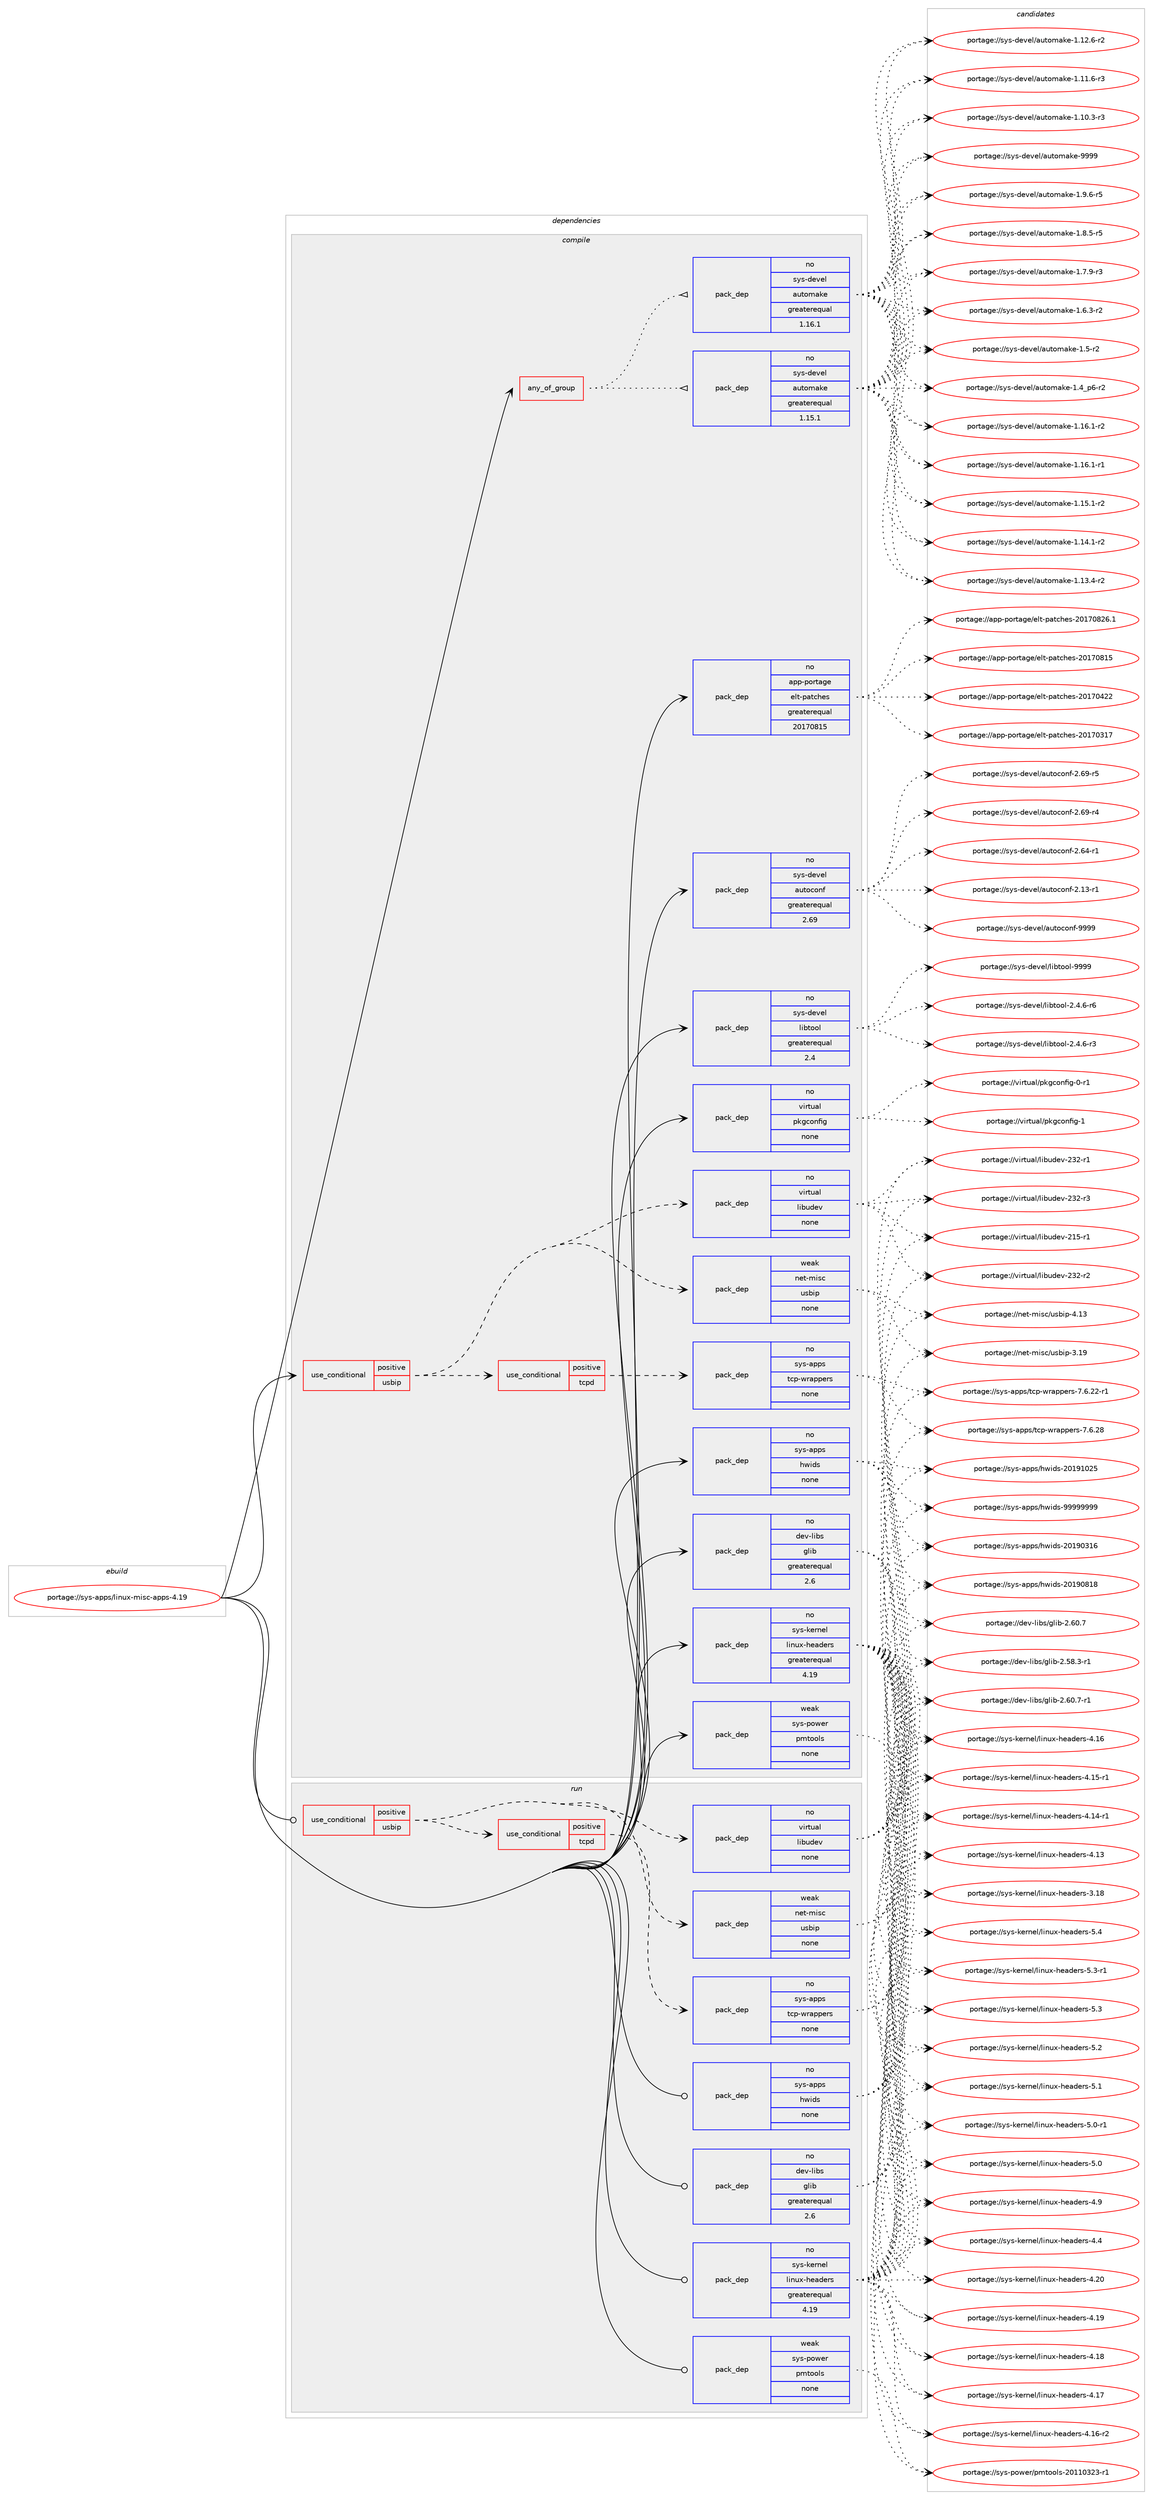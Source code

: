 digraph prolog {

# *************
# Graph options
# *************

newrank=true;
concentrate=true;
compound=true;
graph [rankdir=LR,fontname=Helvetica,fontsize=10,ranksep=1.5];#, ranksep=2.5, nodesep=0.2];
edge  [arrowhead=vee];
node  [fontname=Helvetica,fontsize=10];

# **********
# The ebuild
# **********

subgraph cluster_leftcol {
color=gray;
rank=same;
label=<<i>ebuild</i>>;
id [label="portage://sys-apps/linux-misc-apps-4.19", color=red, width=4, href="../sys-apps/linux-misc-apps-4.19.svg"];
}

# ****************
# The dependencies
# ****************

subgraph cluster_midcol {
color=gray;
label=<<i>dependencies</i>>;
subgraph cluster_compile {
fillcolor="#eeeeee";
style=filled;
label=<<i>compile</i>>;
subgraph any1430 {
dependency71485 [label=<<TABLE BORDER="0" CELLBORDER="1" CELLSPACING="0" CELLPADDING="4"><TR><TD CELLPADDING="10">any_of_group</TD></TR></TABLE>>, shape=none, color=red];subgraph pack55513 {
dependency71486 [label=<<TABLE BORDER="0" CELLBORDER="1" CELLSPACING="0" CELLPADDING="4" WIDTH="220"><TR><TD ROWSPAN="6" CELLPADDING="30">pack_dep</TD></TR><TR><TD WIDTH="110">no</TD></TR><TR><TD>sys-devel</TD></TR><TR><TD>automake</TD></TR><TR><TD>greaterequal</TD></TR><TR><TD>1.16.1</TD></TR></TABLE>>, shape=none, color=blue];
}
dependency71485:e -> dependency71486:w [weight=20,style="dotted",arrowhead="oinv"];
subgraph pack55514 {
dependency71487 [label=<<TABLE BORDER="0" CELLBORDER="1" CELLSPACING="0" CELLPADDING="4" WIDTH="220"><TR><TD ROWSPAN="6" CELLPADDING="30">pack_dep</TD></TR><TR><TD WIDTH="110">no</TD></TR><TR><TD>sys-devel</TD></TR><TR><TD>automake</TD></TR><TR><TD>greaterequal</TD></TR><TR><TD>1.15.1</TD></TR></TABLE>>, shape=none, color=blue];
}
dependency71485:e -> dependency71487:w [weight=20,style="dotted",arrowhead="oinv"];
}
id:e -> dependency71485:w [weight=20,style="solid",arrowhead="vee"];
subgraph cond14470 {
dependency71488 [label=<<TABLE BORDER="0" CELLBORDER="1" CELLSPACING="0" CELLPADDING="4"><TR><TD ROWSPAN="3" CELLPADDING="10">use_conditional</TD></TR><TR><TD>positive</TD></TR><TR><TD>usbip</TD></TR></TABLE>>, shape=none, color=red];
subgraph pack55515 {
dependency71489 [label=<<TABLE BORDER="0" CELLBORDER="1" CELLSPACING="0" CELLPADDING="4" WIDTH="220"><TR><TD ROWSPAN="6" CELLPADDING="30">pack_dep</TD></TR><TR><TD WIDTH="110">weak</TD></TR><TR><TD>net-misc</TD></TR><TR><TD>usbip</TD></TR><TR><TD>none</TD></TR><TR><TD></TD></TR></TABLE>>, shape=none, color=blue];
}
dependency71488:e -> dependency71489:w [weight=20,style="dashed",arrowhead="vee"];
subgraph cond14471 {
dependency71490 [label=<<TABLE BORDER="0" CELLBORDER="1" CELLSPACING="0" CELLPADDING="4"><TR><TD ROWSPAN="3" CELLPADDING="10">use_conditional</TD></TR><TR><TD>positive</TD></TR><TR><TD>tcpd</TD></TR></TABLE>>, shape=none, color=red];
subgraph pack55516 {
dependency71491 [label=<<TABLE BORDER="0" CELLBORDER="1" CELLSPACING="0" CELLPADDING="4" WIDTH="220"><TR><TD ROWSPAN="6" CELLPADDING="30">pack_dep</TD></TR><TR><TD WIDTH="110">no</TD></TR><TR><TD>sys-apps</TD></TR><TR><TD>tcp-wrappers</TD></TR><TR><TD>none</TD></TR><TR><TD></TD></TR></TABLE>>, shape=none, color=blue];
}
dependency71490:e -> dependency71491:w [weight=20,style="dashed",arrowhead="vee"];
}
dependency71488:e -> dependency71490:w [weight=20,style="dashed",arrowhead="vee"];
subgraph pack55517 {
dependency71492 [label=<<TABLE BORDER="0" CELLBORDER="1" CELLSPACING="0" CELLPADDING="4" WIDTH="220"><TR><TD ROWSPAN="6" CELLPADDING="30">pack_dep</TD></TR><TR><TD WIDTH="110">no</TD></TR><TR><TD>virtual</TD></TR><TR><TD>libudev</TD></TR><TR><TD>none</TD></TR><TR><TD></TD></TR></TABLE>>, shape=none, color=blue];
}
dependency71488:e -> dependency71492:w [weight=20,style="dashed",arrowhead="vee"];
}
id:e -> dependency71488:w [weight=20,style="solid",arrowhead="vee"];
subgraph pack55518 {
dependency71493 [label=<<TABLE BORDER="0" CELLBORDER="1" CELLSPACING="0" CELLPADDING="4" WIDTH="220"><TR><TD ROWSPAN="6" CELLPADDING="30">pack_dep</TD></TR><TR><TD WIDTH="110">no</TD></TR><TR><TD>app-portage</TD></TR><TR><TD>elt-patches</TD></TR><TR><TD>greaterequal</TD></TR><TR><TD>20170815</TD></TR></TABLE>>, shape=none, color=blue];
}
id:e -> dependency71493:w [weight=20,style="solid",arrowhead="vee"];
subgraph pack55519 {
dependency71494 [label=<<TABLE BORDER="0" CELLBORDER="1" CELLSPACING="0" CELLPADDING="4" WIDTH="220"><TR><TD ROWSPAN="6" CELLPADDING="30">pack_dep</TD></TR><TR><TD WIDTH="110">no</TD></TR><TR><TD>dev-libs</TD></TR><TR><TD>glib</TD></TR><TR><TD>greaterequal</TD></TR><TR><TD>2.6</TD></TR></TABLE>>, shape=none, color=blue];
}
id:e -> dependency71494:w [weight=20,style="solid",arrowhead="vee"];
subgraph pack55520 {
dependency71495 [label=<<TABLE BORDER="0" CELLBORDER="1" CELLSPACING="0" CELLPADDING="4" WIDTH="220"><TR><TD ROWSPAN="6" CELLPADDING="30">pack_dep</TD></TR><TR><TD WIDTH="110">no</TD></TR><TR><TD>sys-apps</TD></TR><TR><TD>hwids</TD></TR><TR><TD>none</TD></TR><TR><TD></TD></TR></TABLE>>, shape=none, color=blue];
}
id:e -> dependency71495:w [weight=20,style="solid",arrowhead="vee"];
subgraph pack55521 {
dependency71496 [label=<<TABLE BORDER="0" CELLBORDER="1" CELLSPACING="0" CELLPADDING="4" WIDTH="220"><TR><TD ROWSPAN="6" CELLPADDING="30">pack_dep</TD></TR><TR><TD WIDTH="110">no</TD></TR><TR><TD>sys-devel</TD></TR><TR><TD>autoconf</TD></TR><TR><TD>greaterequal</TD></TR><TR><TD>2.69</TD></TR></TABLE>>, shape=none, color=blue];
}
id:e -> dependency71496:w [weight=20,style="solid",arrowhead="vee"];
subgraph pack55522 {
dependency71497 [label=<<TABLE BORDER="0" CELLBORDER="1" CELLSPACING="0" CELLPADDING="4" WIDTH="220"><TR><TD ROWSPAN="6" CELLPADDING="30">pack_dep</TD></TR><TR><TD WIDTH="110">no</TD></TR><TR><TD>sys-devel</TD></TR><TR><TD>libtool</TD></TR><TR><TD>greaterequal</TD></TR><TR><TD>2.4</TD></TR></TABLE>>, shape=none, color=blue];
}
id:e -> dependency71497:w [weight=20,style="solid",arrowhead="vee"];
subgraph pack55523 {
dependency71498 [label=<<TABLE BORDER="0" CELLBORDER="1" CELLSPACING="0" CELLPADDING="4" WIDTH="220"><TR><TD ROWSPAN="6" CELLPADDING="30">pack_dep</TD></TR><TR><TD WIDTH="110">no</TD></TR><TR><TD>sys-kernel</TD></TR><TR><TD>linux-headers</TD></TR><TR><TD>greaterequal</TD></TR><TR><TD>4.19</TD></TR></TABLE>>, shape=none, color=blue];
}
id:e -> dependency71498:w [weight=20,style="solid",arrowhead="vee"];
subgraph pack55524 {
dependency71499 [label=<<TABLE BORDER="0" CELLBORDER="1" CELLSPACING="0" CELLPADDING="4" WIDTH="220"><TR><TD ROWSPAN="6" CELLPADDING="30">pack_dep</TD></TR><TR><TD WIDTH="110">no</TD></TR><TR><TD>virtual</TD></TR><TR><TD>pkgconfig</TD></TR><TR><TD>none</TD></TR><TR><TD></TD></TR></TABLE>>, shape=none, color=blue];
}
id:e -> dependency71499:w [weight=20,style="solid",arrowhead="vee"];
subgraph pack55525 {
dependency71500 [label=<<TABLE BORDER="0" CELLBORDER="1" CELLSPACING="0" CELLPADDING="4" WIDTH="220"><TR><TD ROWSPAN="6" CELLPADDING="30">pack_dep</TD></TR><TR><TD WIDTH="110">weak</TD></TR><TR><TD>sys-power</TD></TR><TR><TD>pmtools</TD></TR><TR><TD>none</TD></TR><TR><TD></TD></TR></TABLE>>, shape=none, color=blue];
}
id:e -> dependency71500:w [weight=20,style="solid",arrowhead="vee"];
}
subgraph cluster_compileandrun {
fillcolor="#eeeeee";
style=filled;
label=<<i>compile and run</i>>;
}
subgraph cluster_run {
fillcolor="#eeeeee";
style=filled;
label=<<i>run</i>>;
subgraph cond14472 {
dependency71501 [label=<<TABLE BORDER="0" CELLBORDER="1" CELLSPACING="0" CELLPADDING="4"><TR><TD ROWSPAN="3" CELLPADDING="10">use_conditional</TD></TR><TR><TD>positive</TD></TR><TR><TD>usbip</TD></TR></TABLE>>, shape=none, color=red];
subgraph pack55526 {
dependency71502 [label=<<TABLE BORDER="0" CELLBORDER="1" CELLSPACING="0" CELLPADDING="4" WIDTH="220"><TR><TD ROWSPAN="6" CELLPADDING="30">pack_dep</TD></TR><TR><TD WIDTH="110">weak</TD></TR><TR><TD>net-misc</TD></TR><TR><TD>usbip</TD></TR><TR><TD>none</TD></TR><TR><TD></TD></TR></TABLE>>, shape=none, color=blue];
}
dependency71501:e -> dependency71502:w [weight=20,style="dashed",arrowhead="vee"];
subgraph cond14473 {
dependency71503 [label=<<TABLE BORDER="0" CELLBORDER="1" CELLSPACING="0" CELLPADDING="4"><TR><TD ROWSPAN="3" CELLPADDING="10">use_conditional</TD></TR><TR><TD>positive</TD></TR><TR><TD>tcpd</TD></TR></TABLE>>, shape=none, color=red];
subgraph pack55527 {
dependency71504 [label=<<TABLE BORDER="0" CELLBORDER="1" CELLSPACING="0" CELLPADDING="4" WIDTH="220"><TR><TD ROWSPAN="6" CELLPADDING="30">pack_dep</TD></TR><TR><TD WIDTH="110">no</TD></TR><TR><TD>sys-apps</TD></TR><TR><TD>tcp-wrappers</TD></TR><TR><TD>none</TD></TR><TR><TD></TD></TR></TABLE>>, shape=none, color=blue];
}
dependency71503:e -> dependency71504:w [weight=20,style="dashed",arrowhead="vee"];
}
dependency71501:e -> dependency71503:w [weight=20,style="dashed",arrowhead="vee"];
subgraph pack55528 {
dependency71505 [label=<<TABLE BORDER="0" CELLBORDER="1" CELLSPACING="0" CELLPADDING="4" WIDTH="220"><TR><TD ROWSPAN="6" CELLPADDING="30">pack_dep</TD></TR><TR><TD WIDTH="110">no</TD></TR><TR><TD>virtual</TD></TR><TR><TD>libudev</TD></TR><TR><TD>none</TD></TR><TR><TD></TD></TR></TABLE>>, shape=none, color=blue];
}
dependency71501:e -> dependency71505:w [weight=20,style="dashed",arrowhead="vee"];
}
id:e -> dependency71501:w [weight=20,style="solid",arrowhead="odot"];
subgraph pack55529 {
dependency71506 [label=<<TABLE BORDER="0" CELLBORDER="1" CELLSPACING="0" CELLPADDING="4" WIDTH="220"><TR><TD ROWSPAN="6" CELLPADDING="30">pack_dep</TD></TR><TR><TD WIDTH="110">no</TD></TR><TR><TD>dev-libs</TD></TR><TR><TD>glib</TD></TR><TR><TD>greaterequal</TD></TR><TR><TD>2.6</TD></TR></TABLE>>, shape=none, color=blue];
}
id:e -> dependency71506:w [weight=20,style="solid",arrowhead="odot"];
subgraph pack55530 {
dependency71507 [label=<<TABLE BORDER="0" CELLBORDER="1" CELLSPACING="0" CELLPADDING="4" WIDTH="220"><TR><TD ROWSPAN="6" CELLPADDING="30">pack_dep</TD></TR><TR><TD WIDTH="110">no</TD></TR><TR><TD>sys-apps</TD></TR><TR><TD>hwids</TD></TR><TR><TD>none</TD></TR><TR><TD></TD></TR></TABLE>>, shape=none, color=blue];
}
id:e -> dependency71507:w [weight=20,style="solid",arrowhead="odot"];
subgraph pack55531 {
dependency71508 [label=<<TABLE BORDER="0" CELLBORDER="1" CELLSPACING="0" CELLPADDING="4" WIDTH="220"><TR><TD ROWSPAN="6" CELLPADDING="30">pack_dep</TD></TR><TR><TD WIDTH="110">no</TD></TR><TR><TD>sys-kernel</TD></TR><TR><TD>linux-headers</TD></TR><TR><TD>greaterequal</TD></TR><TR><TD>4.19</TD></TR></TABLE>>, shape=none, color=blue];
}
id:e -> dependency71508:w [weight=20,style="solid",arrowhead="odot"];
subgraph pack55532 {
dependency71509 [label=<<TABLE BORDER="0" CELLBORDER="1" CELLSPACING="0" CELLPADDING="4" WIDTH="220"><TR><TD ROWSPAN="6" CELLPADDING="30">pack_dep</TD></TR><TR><TD WIDTH="110">weak</TD></TR><TR><TD>sys-power</TD></TR><TR><TD>pmtools</TD></TR><TR><TD>none</TD></TR><TR><TD></TD></TR></TABLE>>, shape=none, color=blue];
}
id:e -> dependency71509:w [weight=20,style="solid",arrowhead="odot"];
}
}

# **************
# The candidates
# **************

subgraph cluster_choices {
rank=same;
color=gray;
label=<<i>candidates</i>>;

subgraph choice55513 {
color=black;
nodesep=1;
choice115121115451001011181011084797117116111109971071014557575757 [label="portage://sys-devel/automake-9999", color=red, width=4,href="../sys-devel/automake-9999.svg"];
choice115121115451001011181011084797117116111109971071014549465746544511453 [label="portage://sys-devel/automake-1.9.6-r5", color=red, width=4,href="../sys-devel/automake-1.9.6-r5.svg"];
choice115121115451001011181011084797117116111109971071014549465646534511453 [label="portage://sys-devel/automake-1.8.5-r5", color=red, width=4,href="../sys-devel/automake-1.8.5-r5.svg"];
choice115121115451001011181011084797117116111109971071014549465546574511451 [label="portage://sys-devel/automake-1.7.9-r3", color=red, width=4,href="../sys-devel/automake-1.7.9-r3.svg"];
choice115121115451001011181011084797117116111109971071014549465446514511450 [label="portage://sys-devel/automake-1.6.3-r2", color=red, width=4,href="../sys-devel/automake-1.6.3-r2.svg"];
choice11512111545100101118101108479711711611110997107101454946534511450 [label="portage://sys-devel/automake-1.5-r2", color=red, width=4,href="../sys-devel/automake-1.5-r2.svg"];
choice115121115451001011181011084797117116111109971071014549465295112544511450 [label="portage://sys-devel/automake-1.4_p6-r2", color=red, width=4,href="../sys-devel/automake-1.4_p6-r2.svg"];
choice11512111545100101118101108479711711611110997107101454946495446494511450 [label="portage://sys-devel/automake-1.16.1-r2", color=red, width=4,href="../sys-devel/automake-1.16.1-r2.svg"];
choice11512111545100101118101108479711711611110997107101454946495446494511449 [label="portage://sys-devel/automake-1.16.1-r1", color=red, width=4,href="../sys-devel/automake-1.16.1-r1.svg"];
choice11512111545100101118101108479711711611110997107101454946495346494511450 [label="portage://sys-devel/automake-1.15.1-r2", color=red, width=4,href="../sys-devel/automake-1.15.1-r2.svg"];
choice11512111545100101118101108479711711611110997107101454946495246494511450 [label="portage://sys-devel/automake-1.14.1-r2", color=red, width=4,href="../sys-devel/automake-1.14.1-r2.svg"];
choice11512111545100101118101108479711711611110997107101454946495146524511450 [label="portage://sys-devel/automake-1.13.4-r2", color=red, width=4,href="../sys-devel/automake-1.13.4-r2.svg"];
choice11512111545100101118101108479711711611110997107101454946495046544511450 [label="portage://sys-devel/automake-1.12.6-r2", color=red, width=4,href="../sys-devel/automake-1.12.6-r2.svg"];
choice11512111545100101118101108479711711611110997107101454946494946544511451 [label="portage://sys-devel/automake-1.11.6-r3", color=red, width=4,href="../sys-devel/automake-1.11.6-r3.svg"];
choice11512111545100101118101108479711711611110997107101454946494846514511451 [label="portage://sys-devel/automake-1.10.3-r3", color=red, width=4,href="../sys-devel/automake-1.10.3-r3.svg"];
dependency71486:e -> choice115121115451001011181011084797117116111109971071014557575757:w [style=dotted,weight="100"];
dependency71486:e -> choice115121115451001011181011084797117116111109971071014549465746544511453:w [style=dotted,weight="100"];
dependency71486:e -> choice115121115451001011181011084797117116111109971071014549465646534511453:w [style=dotted,weight="100"];
dependency71486:e -> choice115121115451001011181011084797117116111109971071014549465546574511451:w [style=dotted,weight="100"];
dependency71486:e -> choice115121115451001011181011084797117116111109971071014549465446514511450:w [style=dotted,weight="100"];
dependency71486:e -> choice11512111545100101118101108479711711611110997107101454946534511450:w [style=dotted,weight="100"];
dependency71486:e -> choice115121115451001011181011084797117116111109971071014549465295112544511450:w [style=dotted,weight="100"];
dependency71486:e -> choice11512111545100101118101108479711711611110997107101454946495446494511450:w [style=dotted,weight="100"];
dependency71486:e -> choice11512111545100101118101108479711711611110997107101454946495446494511449:w [style=dotted,weight="100"];
dependency71486:e -> choice11512111545100101118101108479711711611110997107101454946495346494511450:w [style=dotted,weight="100"];
dependency71486:e -> choice11512111545100101118101108479711711611110997107101454946495246494511450:w [style=dotted,weight="100"];
dependency71486:e -> choice11512111545100101118101108479711711611110997107101454946495146524511450:w [style=dotted,weight="100"];
dependency71486:e -> choice11512111545100101118101108479711711611110997107101454946495046544511450:w [style=dotted,weight="100"];
dependency71486:e -> choice11512111545100101118101108479711711611110997107101454946494946544511451:w [style=dotted,weight="100"];
dependency71486:e -> choice11512111545100101118101108479711711611110997107101454946494846514511451:w [style=dotted,weight="100"];
}
subgraph choice55514 {
color=black;
nodesep=1;
choice115121115451001011181011084797117116111109971071014557575757 [label="portage://sys-devel/automake-9999", color=red, width=4,href="../sys-devel/automake-9999.svg"];
choice115121115451001011181011084797117116111109971071014549465746544511453 [label="portage://sys-devel/automake-1.9.6-r5", color=red, width=4,href="../sys-devel/automake-1.9.6-r5.svg"];
choice115121115451001011181011084797117116111109971071014549465646534511453 [label="portage://sys-devel/automake-1.8.5-r5", color=red, width=4,href="../sys-devel/automake-1.8.5-r5.svg"];
choice115121115451001011181011084797117116111109971071014549465546574511451 [label="portage://sys-devel/automake-1.7.9-r3", color=red, width=4,href="../sys-devel/automake-1.7.9-r3.svg"];
choice115121115451001011181011084797117116111109971071014549465446514511450 [label="portage://sys-devel/automake-1.6.3-r2", color=red, width=4,href="../sys-devel/automake-1.6.3-r2.svg"];
choice11512111545100101118101108479711711611110997107101454946534511450 [label="portage://sys-devel/automake-1.5-r2", color=red, width=4,href="../sys-devel/automake-1.5-r2.svg"];
choice115121115451001011181011084797117116111109971071014549465295112544511450 [label="portage://sys-devel/automake-1.4_p6-r2", color=red, width=4,href="../sys-devel/automake-1.4_p6-r2.svg"];
choice11512111545100101118101108479711711611110997107101454946495446494511450 [label="portage://sys-devel/automake-1.16.1-r2", color=red, width=4,href="../sys-devel/automake-1.16.1-r2.svg"];
choice11512111545100101118101108479711711611110997107101454946495446494511449 [label="portage://sys-devel/automake-1.16.1-r1", color=red, width=4,href="../sys-devel/automake-1.16.1-r1.svg"];
choice11512111545100101118101108479711711611110997107101454946495346494511450 [label="portage://sys-devel/automake-1.15.1-r2", color=red, width=4,href="../sys-devel/automake-1.15.1-r2.svg"];
choice11512111545100101118101108479711711611110997107101454946495246494511450 [label="portage://sys-devel/automake-1.14.1-r2", color=red, width=4,href="../sys-devel/automake-1.14.1-r2.svg"];
choice11512111545100101118101108479711711611110997107101454946495146524511450 [label="portage://sys-devel/automake-1.13.4-r2", color=red, width=4,href="../sys-devel/automake-1.13.4-r2.svg"];
choice11512111545100101118101108479711711611110997107101454946495046544511450 [label="portage://sys-devel/automake-1.12.6-r2", color=red, width=4,href="../sys-devel/automake-1.12.6-r2.svg"];
choice11512111545100101118101108479711711611110997107101454946494946544511451 [label="portage://sys-devel/automake-1.11.6-r3", color=red, width=4,href="../sys-devel/automake-1.11.6-r3.svg"];
choice11512111545100101118101108479711711611110997107101454946494846514511451 [label="portage://sys-devel/automake-1.10.3-r3", color=red, width=4,href="../sys-devel/automake-1.10.3-r3.svg"];
dependency71487:e -> choice115121115451001011181011084797117116111109971071014557575757:w [style=dotted,weight="100"];
dependency71487:e -> choice115121115451001011181011084797117116111109971071014549465746544511453:w [style=dotted,weight="100"];
dependency71487:e -> choice115121115451001011181011084797117116111109971071014549465646534511453:w [style=dotted,weight="100"];
dependency71487:e -> choice115121115451001011181011084797117116111109971071014549465546574511451:w [style=dotted,weight="100"];
dependency71487:e -> choice115121115451001011181011084797117116111109971071014549465446514511450:w [style=dotted,weight="100"];
dependency71487:e -> choice11512111545100101118101108479711711611110997107101454946534511450:w [style=dotted,weight="100"];
dependency71487:e -> choice115121115451001011181011084797117116111109971071014549465295112544511450:w [style=dotted,weight="100"];
dependency71487:e -> choice11512111545100101118101108479711711611110997107101454946495446494511450:w [style=dotted,weight="100"];
dependency71487:e -> choice11512111545100101118101108479711711611110997107101454946495446494511449:w [style=dotted,weight="100"];
dependency71487:e -> choice11512111545100101118101108479711711611110997107101454946495346494511450:w [style=dotted,weight="100"];
dependency71487:e -> choice11512111545100101118101108479711711611110997107101454946495246494511450:w [style=dotted,weight="100"];
dependency71487:e -> choice11512111545100101118101108479711711611110997107101454946495146524511450:w [style=dotted,weight="100"];
dependency71487:e -> choice11512111545100101118101108479711711611110997107101454946495046544511450:w [style=dotted,weight="100"];
dependency71487:e -> choice11512111545100101118101108479711711611110997107101454946494946544511451:w [style=dotted,weight="100"];
dependency71487:e -> choice11512111545100101118101108479711711611110997107101454946494846514511451:w [style=dotted,weight="100"];
}
subgraph choice55515 {
color=black;
nodesep=1;
choice110101116451091051159947117115981051124552464951 [label="portage://net-misc/usbip-4.13", color=red, width=4,href="../net-misc/usbip-4.13.svg"];
choice110101116451091051159947117115981051124551464957 [label="portage://net-misc/usbip-3.19", color=red, width=4,href="../net-misc/usbip-3.19.svg"];
dependency71489:e -> choice110101116451091051159947117115981051124552464951:w [style=dotted,weight="100"];
dependency71489:e -> choice110101116451091051159947117115981051124551464957:w [style=dotted,weight="100"];
}
subgraph choice55516 {
color=black;
nodesep=1;
choice11512111545971121121154711699112451191149711211210111411545554654465056 [label="portage://sys-apps/tcp-wrappers-7.6.28", color=red, width=4,href="../sys-apps/tcp-wrappers-7.6.28.svg"];
choice115121115459711211211547116991124511911497112112101114115455546544650504511449 [label="portage://sys-apps/tcp-wrappers-7.6.22-r1", color=red, width=4,href="../sys-apps/tcp-wrappers-7.6.22-r1.svg"];
dependency71491:e -> choice11512111545971121121154711699112451191149711211210111411545554654465056:w [style=dotted,weight="100"];
dependency71491:e -> choice115121115459711211211547116991124511911497112112101114115455546544650504511449:w [style=dotted,weight="100"];
}
subgraph choice55517 {
color=black;
nodesep=1;
choice118105114116117971084710810598117100101118455051504511451 [label="portage://virtual/libudev-232-r3", color=red, width=4,href="../virtual/libudev-232-r3.svg"];
choice118105114116117971084710810598117100101118455051504511450 [label="portage://virtual/libudev-232-r2", color=red, width=4,href="../virtual/libudev-232-r2.svg"];
choice118105114116117971084710810598117100101118455051504511449 [label="portage://virtual/libudev-232-r1", color=red, width=4,href="../virtual/libudev-232-r1.svg"];
choice118105114116117971084710810598117100101118455049534511449 [label="portage://virtual/libudev-215-r1", color=red, width=4,href="../virtual/libudev-215-r1.svg"];
dependency71492:e -> choice118105114116117971084710810598117100101118455051504511451:w [style=dotted,weight="100"];
dependency71492:e -> choice118105114116117971084710810598117100101118455051504511450:w [style=dotted,weight="100"];
dependency71492:e -> choice118105114116117971084710810598117100101118455051504511449:w [style=dotted,weight="100"];
dependency71492:e -> choice118105114116117971084710810598117100101118455049534511449:w [style=dotted,weight="100"];
}
subgraph choice55518 {
color=black;
nodesep=1;
choice971121124511211111411697103101471011081164511297116991041011154550484955485650544649 [label="portage://app-portage/elt-patches-20170826.1", color=red, width=4,href="../app-portage/elt-patches-20170826.1.svg"];
choice97112112451121111141169710310147101108116451129711699104101115455048495548564953 [label="portage://app-portage/elt-patches-20170815", color=red, width=4,href="../app-portage/elt-patches-20170815.svg"];
choice97112112451121111141169710310147101108116451129711699104101115455048495548525050 [label="portage://app-portage/elt-patches-20170422", color=red, width=4,href="../app-portage/elt-patches-20170422.svg"];
choice97112112451121111141169710310147101108116451129711699104101115455048495548514955 [label="portage://app-portage/elt-patches-20170317", color=red, width=4,href="../app-portage/elt-patches-20170317.svg"];
dependency71493:e -> choice971121124511211111411697103101471011081164511297116991041011154550484955485650544649:w [style=dotted,weight="100"];
dependency71493:e -> choice97112112451121111141169710310147101108116451129711699104101115455048495548564953:w [style=dotted,weight="100"];
dependency71493:e -> choice97112112451121111141169710310147101108116451129711699104101115455048495548525050:w [style=dotted,weight="100"];
dependency71493:e -> choice97112112451121111141169710310147101108116451129711699104101115455048495548514955:w [style=dotted,weight="100"];
}
subgraph choice55519 {
color=black;
nodesep=1;
choice10010111845108105981154710310810598455046544846554511449 [label="portage://dev-libs/glib-2.60.7-r1", color=red, width=4,href="../dev-libs/glib-2.60.7-r1.svg"];
choice1001011184510810598115471031081059845504654484655 [label="portage://dev-libs/glib-2.60.7", color=red, width=4,href="../dev-libs/glib-2.60.7.svg"];
choice10010111845108105981154710310810598455046535646514511449 [label="portage://dev-libs/glib-2.58.3-r1", color=red, width=4,href="../dev-libs/glib-2.58.3-r1.svg"];
dependency71494:e -> choice10010111845108105981154710310810598455046544846554511449:w [style=dotted,weight="100"];
dependency71494:e -> choice1001011184510810598115471031081059845504654484655:w [style=dotted,weight="100"];
dependency71494:e -> choice10010111845108105981154710310810598455046535646514511449:w [style=dotted,weight="100"];
}
subgraph choice55520 {
color=black;
nodesep=1;
choice115121115459711211211547104119105100115455757575757575757 [label="portage://sys-apps/hwids-99999999", color=red, width=4,href="../sys-apps/hwids-99999999.svg"];
choice115121115459711211211547104119105100115455048495749485053 [label="portage://sys-apps/hwids-20191025", color=red, width=4,href="../sys-apps/hwids-20191025.svg"];
choice115121115459711211211547104119105100115455048495748564956 [label="portage://sys-apps/hwids-20190818", color=red, width=4,href="../sys-apps/hwids-20190818.svg"];
choice115121115459711211211547104119105100115455048495748514954 [label="portage://sys-apps/hwids-20190316", color=red, width=4,href="../sys-apps/hwids-20190316.svg"];
dependency71495:e -> choice115121115459711211211547104119105100115455757575757575757:w [style=dotted,weight="100"];
dependency71495:e -> choice115121115459711211211547104119105100115455048495749485053:w [style=dotted,weight="100"];
dependency71495:e -> choice115121115459711211211547104119105100115455048495748564956:w [style=dotted,weight="100"];
dependency71495:e -> choice115121115459711211211547104119105100115455048495748514954:w [style=dotted,weight="100"];
}
subgraph choice55521 {
color=black;
nodesep=1;
choice115121115451001011181011084797117116111991111101024557575757 [label="portage://sys-devel/autoconf-9999", color=red, width=4,href="../sys-devel/autoconf-9999.svg"];
choice1151211154510010111810110847971171161119911111010245504654574511453 [label="portage://sys-devel/autoconf-2.69-r5", color=red, width=4,href="../sys-devel/autoconf-2.69-r5.svg"];
choice1151211154510010111810110847971171161119911111010245504654574511452 [label="portage://sys-devel/autoconf-2.69-r4", color=red, width=4,href="../sys-devel/autoconf-2.69-r4.svg"];
choice1151211154510010111810110847971171161119911111010245504654524511449 [label="portage://sys-devel/autoconf-2.64-r1", color=red, width=4,href="../sys-devel/autoconf-2.64-r1.svg"];
choice1151211154510010111810110847971171161119911111010245504649514511449 [label="portage://sys-devel/autoconf-2.13-r1", color=red, width=4,href="../sys-devel/autoconf-2.13-r1.svg"];
dependency71496:e -> choice115121115451001011181011084797117116111991111101024557575757:w [style=dotted,weight="100"];
dependency71496:e -> choice1151211154510010111810110847971171161119911111010245504654574511453:w [style=dotted,weight="100"];
dependency71496:e -> choice1151211154510010111810110847971171161119911111010245504654574511452:w [style=dotted,weight="100"];
dependency71496:e -> choice1151211154510010111810110847971171161119911111010245504654524511449:w [style=dotted,weight="100"];
dependency71496:e -> choice1151211154510010111810110847971171161119911111010245504649514511449:w [style=dotted,weight="100"];
}
subgraph choice55522 {
color=black;
nodesep=1;
choice1151211154510010111810110847108105981161111111084557575757 [label="portage://sys-devel/libtool-9999", color=red, width=4,href="../sys-devel/libtool-9999.svg"];
choice1151211154510010111810110847108105981161111111084550465246544511454 [label="portage://sys-devel/libtool-2.4.6-r6", color=red, width=4,href="../sys-devel/libtool-2.4.6-r6.svg"];
choice1151211154510010111810110847108105981161111111084550465246544511451 [label="portage://sys-devel/libtool-2.4.6-r3", color=red, width=4,href="../sys-devel/libtool-2.4.6-r3.svg"];
dependency71497:e -> choice1151211154510010111810110847108105981161111111084557575757:w [style=dotted,weight="100"];
dependency71497:e -> choice1151211154510010111810110847108105981161111111084550465246544511454:w [style=dotted,weight="100"];
dependency71497:e -> choice1151211154510010111810110847108105981161111111084550465246544511451:w [style=dotted,weight="100"];
}
subgraph choice55523 {
color=black;
nodesep=1;
choice1151211154510710111411010110847108105110117120451041019710010111411545534652 [label="portage://sys-kernel/linux-headers-5.4", color=red, width=4,href="../sys-kernel/linux-headers-5.4.svg"];
choice11512111545107101114110101108471081051101171204510410197100101114115455346514511449 [label="portage://sys-kernel/linux-headers-5.3-r1", color=red, width=4,href="../sys-kernel/linux-headers-5.3-r1.svg"];
choice1151211154510710111411010110847108105110117120451041019710010111411545534651 [label="portage://sys-kernel/linux-headers-5.3", color=red, width=4,href="../sys-kernel/linux-headers-5.3.svg"];
choice1151211154510710111411010110847108105110117120451041019710010111411545534650 [label="portage://sys-kernel/linux-headers-5.2", color=red, width=4,href="../sys-kernel/linux-headers-5.2.svg"];
choice1151211154510710111411010110847108105110117120451041019710010111411545534649 [label="portage://sys-kernel/linux-headers-5.1", color=red, width=4,href="../sys-kernel/linux-headers-5.1.svg"];
choice11512111545107101114110101108471081051101171204510410197100101114115455346484511449 [label="portage://sys-kernel/linux-headers-5.0-r1", color=red, width=4,href="../sys-kernel/linux-headers-5.0-r1.svg"];
choice1151211154510710111411010110847108105110117120451041019710010111411545534648 [label="portage://sys-kernel/linux-headers-5.0", color=red, width=4,href="../sys-kernel/linux-headers-5.0.svg"];
choice1151211154510710111411010110847108105110117120451041019710010111411545524657 [label="portage://sys-kernel/linux-headers-4.9", color=red, width=4,href="../sys-kernel/linux-headers-4.9.svg"];
choice1151211154510710111411010110847108105110117120451041019710010111411545524652 [label="portage://sys-kernel/linux-headers-4.4", color=red, width=4,href="../sys-kernel/linux-headers-4.4.svg"];
choice115121115451071011141101011084710810511011712045104101971001011141154552465048 [label="portage://sys-kernel/linux-headers-4.20", color=red, width=4,href="../sys-kernel/linux-headers-4.20.svg"];
choice115121115451071011141101011084710810511011712045104101971001011141154552464957 [label="portage://sys-kernel/linux-headers-4.19", color=red, width=4,href="../sys-kernel/linux-headers-4.19.svg"];
choice115121115451071011141101011084710810511011712045104101971001011141154552464956 [label="portage://sys-kernel/linux-headers-4.18", color=red, width=4,href="../sys-kernel/linux-headers-4.18.svg"];
choice115121115451071011141101011084710810511011712045104101971001011141154552464955 [label="portage://sys-kernel/linux-headers-4.17", color=red, width=4,href="../sys-kernel/linux-headers-4.17.svg"];
choice1151211154510710111411010110847108105110117120451041019710010111411545524649544511450 [label="portage://sys-kernel/linux-headers-4.16-r2", color=red, width=4,href="../sys-kernel/linux-headers-4.16-r2.svg"];
choice115121115451071011141101011084710810511011712045104101971001011141154552464954 [label="portage://sys-kernel/linux-headers-4.16", color=red, width=4,href="../sys-kernel/linux-headers-4.16.svg"];
choice1151211154510710111411010110847108105110117120451041019710010111411545524649534511449 [label="portage://sys-kernel/linux-headers-4.15-r1", color=red, width=4,href="../sys-kernel/linux-headers-4.15-r1.svg"];
choice1151211154510710111411010110847108105110117120451041019710010111411545524649524511449 [label="portage://sys-kernel/linux-headers-4.14-r1", color=red, width=4,href="../sys-kernel/linux-headers-4.14-r1.svg"];
choice115121115451071011141101011084710810511011712045104101971001011141154552464951 [label="portage://sys-kernel/linux-headers-4.13", color=red, width=4,href="../sys-kernel/linux-headers-4.13.svg"];
choice115121115451071011141101011084710810511011712045104101971001011141154551464956 [label="portage://sys-kernel/linux-headers-3.18", color=red, width=4,href="../sys-kernel/linux-headers-3.18.svg"];
dependency71498:e -> choice1151211154510710111411010110847108105110117120451041019710010111411545534652:w [style=dotted,weight="100"];
dependency71498:e -> choice11512111545107101114110101108471081051101171204510410197100101114115455346514511449:w [style=dotted,weight="100"];
dependency71498:e -> choice1151211154510710111411010110847108105110117120451041019710010111411545534651:w [style=dotted,weight="100"];
dependency71498:e -> choice1151211154510710111411010110847108105110117120451041019710010111411545534650:w [style=dotted,weight="100"];
dependency71498:e -> choice1151211154510710111411010110847108105110117120451041019710010111411545534649:w [style=dotted,weight="100"];
dependency71498:e -> choice11512111545107101114110101108471081051101171204510410197100101114115455346484511449:w [style=dotted,weight="100"];
dependency71498:e -> choice1151211154510710111411010110847108105110117120451041019710010111411545534648:w [style=dotted,weight="100"];
dependency71498:e -> choice1151211154510710111411010110847108105110117120451041019710010111411545524657:w [style=dotted,weight="100"];
dependency71498:e -> choice1151211154510710111411010110847108105110117120451041019710010111411545524652:w [style=dotted,weight="100"];
dependency71498:e -> choice115121115451071011141101011084710810511011712045104101971001011141154552465048:w [style=dotted,weight="100"];
dependency71498:e -> choice115121115451071011141101011084710810511011712045104101971001011141154552464957:w [style=dotted,weight="100"];
dependency71498:e -> choice115121115451071011141101011084710810511011712045104101971001011141154552464956:w [style=dotted,weight="100"];
dependency71498:e -> choice115121115451071011141101011084710810511011712045104101971001011141154552464955:w [style=dotted,weight="100"];
dependency71498:e -> choice1151211154510710111411010110847108105110117120451041019710010111411545524649544511450:w [style=dotted,weight="100"];
dependency71498:e -> choice115121115451071011141101011084710810511011712045104101971001011141154552464954:w [style=dotted,weight="100"];
dependency71498:e -> choice1151211154510710111411010110847108105110117120451041019710010111411545524649534511449:w [style=dotted,weight="100"];
dependency71498:e -> choice1151211154510710111411010110847108105110117120451041019710010111411545524649524511449:w [style=dotted,weight="100"];
dependency71498:e -> choice115121115451071011141101011084710810511011712045104101971001011141154552464951:w [style=dotted,weight="100"];
dependency71498:e -> choice115121115451071011141101011084710810511011712045104101971001011141154551464956:w [style=dotted,weight="100"];
}
subgraph choice55524 {
color=black;
nodesep=1;
choice1181051141161179710847112107103991111101021051034549 [label="portage://virtual/pkgconfig-1", color=red, width=4,href="../virtual/pkgconfig-1.svg"];
choice11810511411611797108471121071039911111010210510345484511449 [label="portage://virtual/pkgconfig-0-r1", color=red, width=4,href="../virtual/pkgconfig-0-r1.svg"];
dependency71499:e -> choice1181051141161179710847112107103991111101021051034549:w [style=dotted,weight="100"];
dependency71499:e -> choice11810511411611797108471121071039911111010210510345484511449:w [style=dotted,weight="100"];
}
subgraph choice55525 {
color=black;
nodesep=1;
choice11512111545112111119101114471121091161111111081154550484949485150514511449 [label="portage://sys-power/pmtools-20110323-r1", color=red, width=4,href="../sys-power/pmtools-20110323-r1.svg"];
dependency71500:e -> choice11512111545112111119101114471121091161111111081154550484949485150514511449:w [style=dotted,weight="100"];
}
subgraph choice55526 {
color=black;
nodesep=1;
choice110101116451091051159947117115981051124552464951 [label="portage://net-misc/usbip-4.13", color=red, width=4,href="../net-misc/usbip-4.13.svg"];
choice110101116451091051159947117115981051124551464957 [label="portage://net-misc/usbip-3.19", color=red, width=4,href="../net-misc/usbip-3.19.svg"];
dependency71502:e -> choice110101116451091051159947117115981051124552464951:w [style=dotted,weight="100"];
dependency71502:e -> choice110101116451091051159947117115981051124551464957:w [style=dotted,weight="100"];
}
subgraph choice55527 {
color=black;
nodesep=1;
choice11512111545971121121154711699112451191149711211210111411545554654465056 [label="portage://sys-apps/tcp-wrappers-7.6.28", color=red, width=4,href="../sys-apps/tcp-wrappers-7.6.28.svg"];
choice115121115459711211211547116991124511911497112112101114115455546544650504511449 [label="portage://sys-apps/tcp-wrappers-7.6.22-r1", color=red, width=4,href="../sys-apps/tcp-wrappers-7.6.22-r1.svg"];
dependency71504:e -> choice11512111545971121121154711699112451191149711211210111411545554654465056:w [style=dotted,weight="100"];
dependency71504:e -> choice115121115459711211211547116991124511911497112112101114115455546544650504511449:w [style=dotted,weight="100"];
}
subgraph choice55528 {
color=black;
nodesep=1;
choice118105114116117971084710810598117100101118455051504511451 [label="portage://virtual/libudev-232-r3", color=red, width=4,href="../virtual/libudev-232-r3.svg"];
choice118105114116117971084710810598117100101118455051504511450 [label="portage://virtual/libudev-232-r2", color=red, width=4,href="../virtual/libudev-232-r2.svg"];
choice118105114116117971084710810598117100101118455051504511449 [label="portage://virtual/libudev-232-r1", color=red, width=4,href="../virtual/libudev-232-r1.svg"];
choice118105114116117971084710810598117100101118455049534511449 [label="portage://virtual/libudev-215-r1", color=red, width=4,href="../virtual/libudev-215-r1.svg"];
dependency71505:e -> choice118105114116117971084710810598117100101118455051504511451:w [style=dotted,weight="100"];
dependency71505:e -> choice118105114116117971084710810598117100101118455051504511450:w [style=dotted,weight="100"];
dependency71505:e -> choice118105114116117971084710810598117100101118455051504511449:w [style=dotted,weight="100"];
dependency71505:e -> choice118105114116117971084710810598117100101118455049534511449:w [style=dotted,weight="100"];
}
subgraph choice55529 {
color=black;
nodesep=1;
choice10010111845108105981154710310810598455046544846554511449 [label="portage://dev-libs/glib-2.60.7-r1", color=red, width=4,href="../dev-libs/glib-2.60.7-r1.svg"];
choice1001011184510810598115471031081059845504654484655 [label="portage://dev-libs/glib-2.60.7", color=red, width=4,href="../dev-libs/glib-2.60.7.svg"];
choice10010111845108105981154710310810598455046535646514511449 [label="portage://dev-libs/glib-2.58.3-r1", color=red, width=4,href="../dev-libs/glib-2.58.3-r1.svg"];
dependency71506:e -> choice10010111845108105981154710310810598455046544846554511449:w [style=dotted,weight="100"];
dependency71506:e -> choice1001011184510810598115471031081059845504654484655:w [style=dotted,weight="100"];
dependency71506:e -> choice10010111845108105981154710310810598455046535646514511449:w [style=dotted,weight="100"];
}
subgraph choice55530 {
color=black;
nodesep=1;
choice115121115459711211211547104119105100115455757575757575757 [label="portage://sys-apps/hwids-99999999", color=red, width=4,href="../sys-apps/hwids-99999999.svg"];
choice115121115459711211211547104119105100115455048495749485053 [label="portage://sys-apps/hwids-20191025", color=red, width=4,href="../sys-apps/hwids-20191025.svg"];
choice115121115459711211211547104119105100115455048495748564956 [label="portage://sys-apps/hwids-20190818", color=red, width=4,href="../sys-apps/hwids-20190818.svg"];
choice115121115459711211211547104119105100115455048495748514954 [label="portage://sys-apps/hwids-20190316", color=red, width=4,href="../sys-apps/hwids-20190316.svg"];
dependency71507:e -> choice115121115459711211211547104119105100115455757575757575757:w [style=dotted,weight="100"];
dependency71507:e -> choice115121115459711211211547104119105100115455048495749485053:w [style=dotted,weight="100"];
dependency71507:e -> choice115121115459711211211547104119105100115455048495748564956:w [style=dotted,weight="100"];
dependency71507:e -> choice115121115459711211211547104119105100115455048495748514954:w [style=dotted,weight="100"];
}
subgraph choice55531 {
color=black;
nodesep=1;
choice1151211154510710111411010110847108105110117120451041019710010111411545534652 [label="portage://sys-kernel/linux-headers-5.4", color=red, width=4,href="../sys-kernel/linux-headers-5.4.svg"];
choice11512111545107101114110101108471081051101171204510410197100101114115455346514511449 [label="portage://sys-kernel/linux-headers-5.3-r1", color=red, width=4,href="../sys-kernel/linux-headers-5.3-r1.svg"];
choice1151211154510710111411010110847108105110117120451041019710010111411545534651 [label="portage://sys-kernel/linux-headers-5.3", color=red, width=4,href="../sys-kernel/linux-headers-5.3.svg"];
choice1151211154510710111411010110847108105110117120451041019710010111411545534650 [label="portage://sys-kernel/linux-headers-5.2", color=red, width=4,href="../sys-kernel/linux-headers-5.2.svg"];
choice1151211154510710111411010110847108105110117120451041019710010111411545534649 [label="portage://sys-kernel/linux-headers-5.1", color=red, width=4,href="../sys-kernel/linux-headers-5.1.svg"];
choice11512111545107101114110101108471081051101171204510410197100101114115455346484511449 [label="portage://sys-kernel/linux-headers-5.0-r1", color=red, width=4,href="../sys-kernel/linux-headers-5.0-r1.svg"];
choice1151211154510710111411010110847108105110117120451041019710010111411545534648 [label="portage://sys-kernel/linux-headers-5.0", color=red, width=4,href="../sys-kernel/linux-headers-5.0.svg"];
choice1151211154510710111411010110847108105110117120451041019710010111411545524657 [label="portage://sys-kernel/linux-headers-4.9", color=red, width=4,href="../sys-kernel/linux-headers-4.9.svg"];
choice1151211154510710111411010110847108105110117120451041019710010111411545524652 [label="portage://sys-kernel/linux-headers-4.4", color=red, width=4,href="../sys-kernel/linux-headers-4.4.svg"];
choice115121115451071011141101011084710810511011712045104101971001011141154552465048 [label="portage://sys-kernel/linux-headers-4.20", color=red, width=4,href="../sys-kernel/linux-headers-4.20.svg"];
choice115121115451071011141101011084710810511011712045104101971001011141154552464957 [label="portage://sys-kernel/linux-headers-4.19", color=red, width=4,href="../sys-kernel/linux-headers-4.19.svg"];
choice115121115451071011141101011084710810511011712045104101971001011141154552464956 [label="portage://sys-kernel/linux-headers-4.18", color=red, width=4,href="../sys-kernel/linux-headers-4.18.svg"];
choice115121115451071011141101011084710810511011712045104101971001011141154552464955 [label="portage://sys-kernel/linux-headers-4.17", color=red, width=4,href="../sys-kernel/linux-headers-4.17.svg"];
choice1151211154510710111411010110847108105110117120451041019710010111411545524649544511450 [label="portage://sys-kernel/linux-headers-4.16-r2", color=red, width=4,href="../sys-kernel/linux-headers-4.16-r2.svg"];
choice115121115451071011141101011084710810511011712045104101971001011141154552464954 [label="portage://sys-kernel/linux-headers-4.16", color=red, width=4,href="../sys-kernel/linux-headers-4.16.svg"];
choice1151211154510710111411010110847108105110117120451041019710010111411545524649534511449 [label="portage://sys-kernel/linux-headers-4.15-r1", color=red, width=4,href="../sys-kernel/linux-headers-4.15-r1.svg"];
choice1151211154510710111411010110847108105110117120451041019710010111411545524649524511449 [label="portage://sys-kernel/linux-headers-4.14-r1", color=red, width=4,href="../sys-kernel/linux-headers-4.14-r1.svg"];
choice115121115451071011141101011084710810511011712045104101971001011141154552464951 [label="portage://sys-kernel/linux-headers-4.13", color=red, width=4,href="../sys-kernel/linux-headers-4.13.svg"];
choice115121115451071011141101011084710810511011712045104101971001011141154551464956 [label="portage://sys-kernel/linux-headers-3.18", color=red, width=4,href="../sys-kernel/linux-headers-3.18.svg"];
dependency71508:e -> choice1151211154510710111411010110847108105110117120451041019710010111411545534652:w [style=dotted,weight="100"];
dependency71508:e -> choice11512111545107101114110101108471081051101171204510410197100101114115455346514511449:w [style=dotted,weight="100"];
dependency71508:e -> choice1151211154510710111411010110847108105110117120451041019710010111411545534651:w [style=dotted,weight="100"];
dependency71508:e -> choice1151211154510710111411010110847108105110117120451041019710010111411545534650:w [style=dotted,weight="100"];
dependency71508:e -> choice1151211154510710111411010110847108105110117120451041019710010111411545534649:w [style=dotted,weight="100"];
dependency71508:e -> choice11512111545107101114110101108471081051101171204510410197100101114115455346484511449:w [style=dotted,weight="100"];
dependency71508:e -> choice1151211154510710111411010110847108105110117120451041019710010111411545534648:w [style=dotted,weight="100"];
dependency71508:e -> choice1151211154510710111411010110847108105110117120451041019710010111411545524657:w [style=dotted,weight="100"];
dependency71508:e -> choice1151211154510710111411010110847108105110117120451041019710010111411545524652:w [style=dotted,weight="100"];
dependency71508:e -> choice115121115451071011141101011084710810511011712045104101971001011141154552465048:w [style=dotted,weight="100"];
dependency71508:e -> choice115121115451071011141101011084710810511011712045104101971001011141154552464957:w [style=dotted,weight="100"];
dependency71508:e -> choice115121115451071011141101011084710810511011712045104101971001011141154552464956:w [style=dotted,weight="100"];
dependency71508:e -> choice115121115451071011141101011084710810511011712045104101971001011141154552464955:w [style=dotted,weight="100"];
dependency71508:e -> choice1151211154510710111411010110847108105110117120451041019710010111411545524649544511450:w [style=dotted,weight="100"];
dependency71508:e -> choice115121115451071011141101011084710810511011712045104101971001011141154552464954:w [style=dotted,weight="100"];
dependency71508:e -> choice1151211154510710111411010110847108105110117120451041019710010111411545524649534511449:w [style=dotted,weight="100"];
dependency71508:e -> choice1151211154510710111411010110847108105110117120451041019710010111411545524649524511449:w [style=dotted,weight="100"];
dependency71508:e -> choice115121115451071011141101011084710810511011712045104101971001011141154552464951:w [style=dotted,weight="100"];
dependency71508:e -> choice115121115451071011141101011084710810511011712045104101971001011141154551464956:w [style=dotted,weight="100"];
}
subgraph choice55532 {
color=black;
nodesep=1;
choice11512111545112111119101114471121091161111111081154550484949485150514511449 [label="portage://sys-power/pmtools-20110323-r1", color=red, width=4,href="../sys-power/pmtools-20110323-r1.svg"];
dependency71509:e -> choice11512111545112111119101114471121091161111111081154550484949485150514511449:w [style=dotted,weight="100"];
}
}

}
